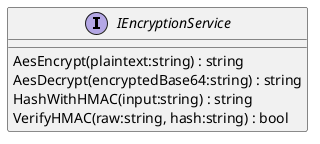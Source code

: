 @startuml
interface IEncryptionService {
    AesEncrypt(plaintext:string) : string
    AesDecrypt(encryptedBase64:string) : string
    HashWithHMAC(input:string) : string
    VerifyHMAC(raw:string, hash:string) : bool
}
@enduml
